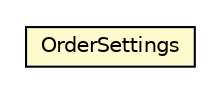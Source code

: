 #!/usr/local/bin/dot
#
# Class diagram 
# Generated by UMLGraph version R5_6_6-8-g8d7759 (http://www.umlgraph.org/)
#

digraph G {
	edge [fontname="Helvetica",fontsize=10,labelfontname="Helvetica",labelfontsize=10];
	node [fontname="Helvetica",fontsize=10,shape=plaintext];
	nodesep=0.25;
	ranksep=0.5;
	// org.dayatang.domain.OrderSettings
	c74276 [label=<<table title="org.dayatang.domain.OrderSettings" border="0" cellborder="1" cellspacing="0" cellpadding="2" port="p" bgcolor="lemonChiffon" href="./OrderSettings.html">
		<tr><td><table border="0" cellspacing="0" cellpadding="1">
<tr><td align="center" balign="center"> OrderSettings </td></tr>
		</table></td></tr>
		</table>>, URL="./OrderSettings.html", fontname="Helvetica", fontcolor="black", fontsize=10.0];
}

